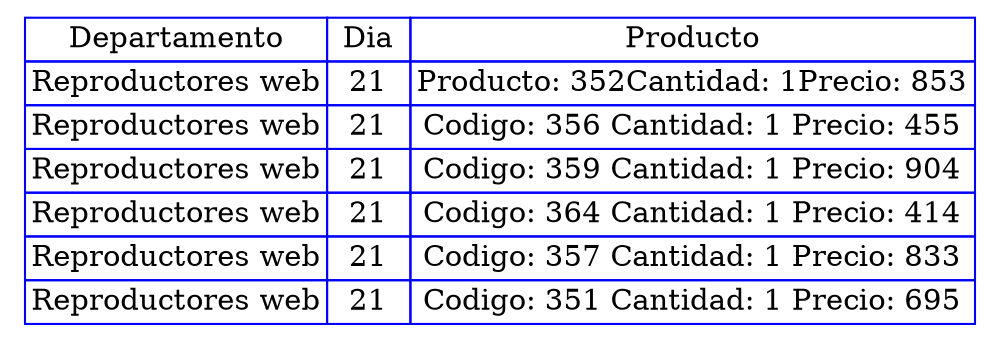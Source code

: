 digraph {
    tbl[
     shape=plaintext
     label=<
     <table border='0' cellborder='1' color='blue' cellspacing='0'>
<tr> <td>Departamento</td> <td> Dia </td> <td>Producto</td></tr>
<tr>
<td>Reproductores web</td>
<td>21</td>
<td>Producto: 352
Cantidad: 1
Precio: 853</td>
</tr><tr>
<td>Reproductores web</td>
<td>21</td>
<td>Codigo: 356 
Cantidad: 1 
Precio: 455</td>
</tr>
<tr>
<td>Reproductores web</td>
<td>21</td>
<td>Codigo: 359 
Cantidad: 1 
Precio: 904</td>
</tr>
<tr>
<td>Reproductores web</td>
<td>21</td>
<td>Codigo: 364 
Cantidad: 1 
Precio: 414</td>
</tr>
<tr>
<td>Reproductores web</td>
<td>21</td>
<td>Codigo: 357 
Cantidad: 1 
Precio: 833</td>
</tr>
<tr>
<td>Reproductores web</td>
<td>21</td>
<td>Codigo: 351 
Cantidad: 1 
Precio: 695</td>
</tr>
</table>
    >];
}